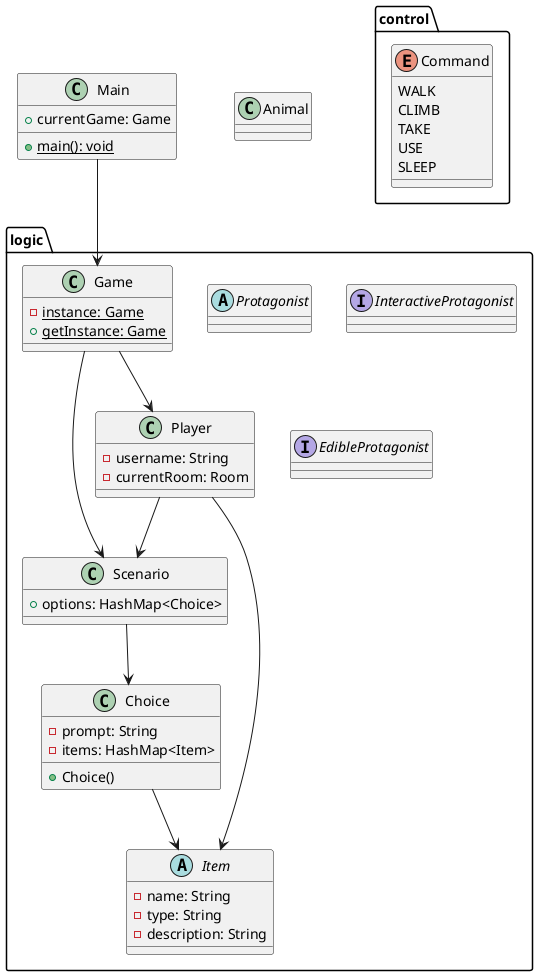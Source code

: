 @startuml

class Main {
    + {static} main(): void
    + currentGame: Game
}

enum control.Command {
    WALK
    CLIMB
    TAKE
    USE
    SLEEP
}

' Serializable Stuff
class logic.Game {
    - {static} instance: Game
    + {static} getInstance: Game
}

class logic.Player {
    - username: String
    - currentRoom: Room
}

logic.Player --> logic.Scenario
logic.Player --> logic.Item

abstract class logic.Protagonist {

}

interface logic.InteractiveProtagonist
interface logic.EdibleProtagonist

class Animal {

}

abstract class logic.Item {
    - name: String
    - type: String
    - description: String
}

class logic.Scenario {
    + options: HashMap<Choice>
}

class logic.Choice {
    - prompt: String
    - items: HashMap<Item>

    + Choice()
}

Main --> logic.Game

logic.Game --> logic.Player
logic.Game --> logic.Scenario

'logic.Room <|-- logic.Scenario
logic.Scenario --> logic.Choice
logic.Choice --> logic.Item

@enduml